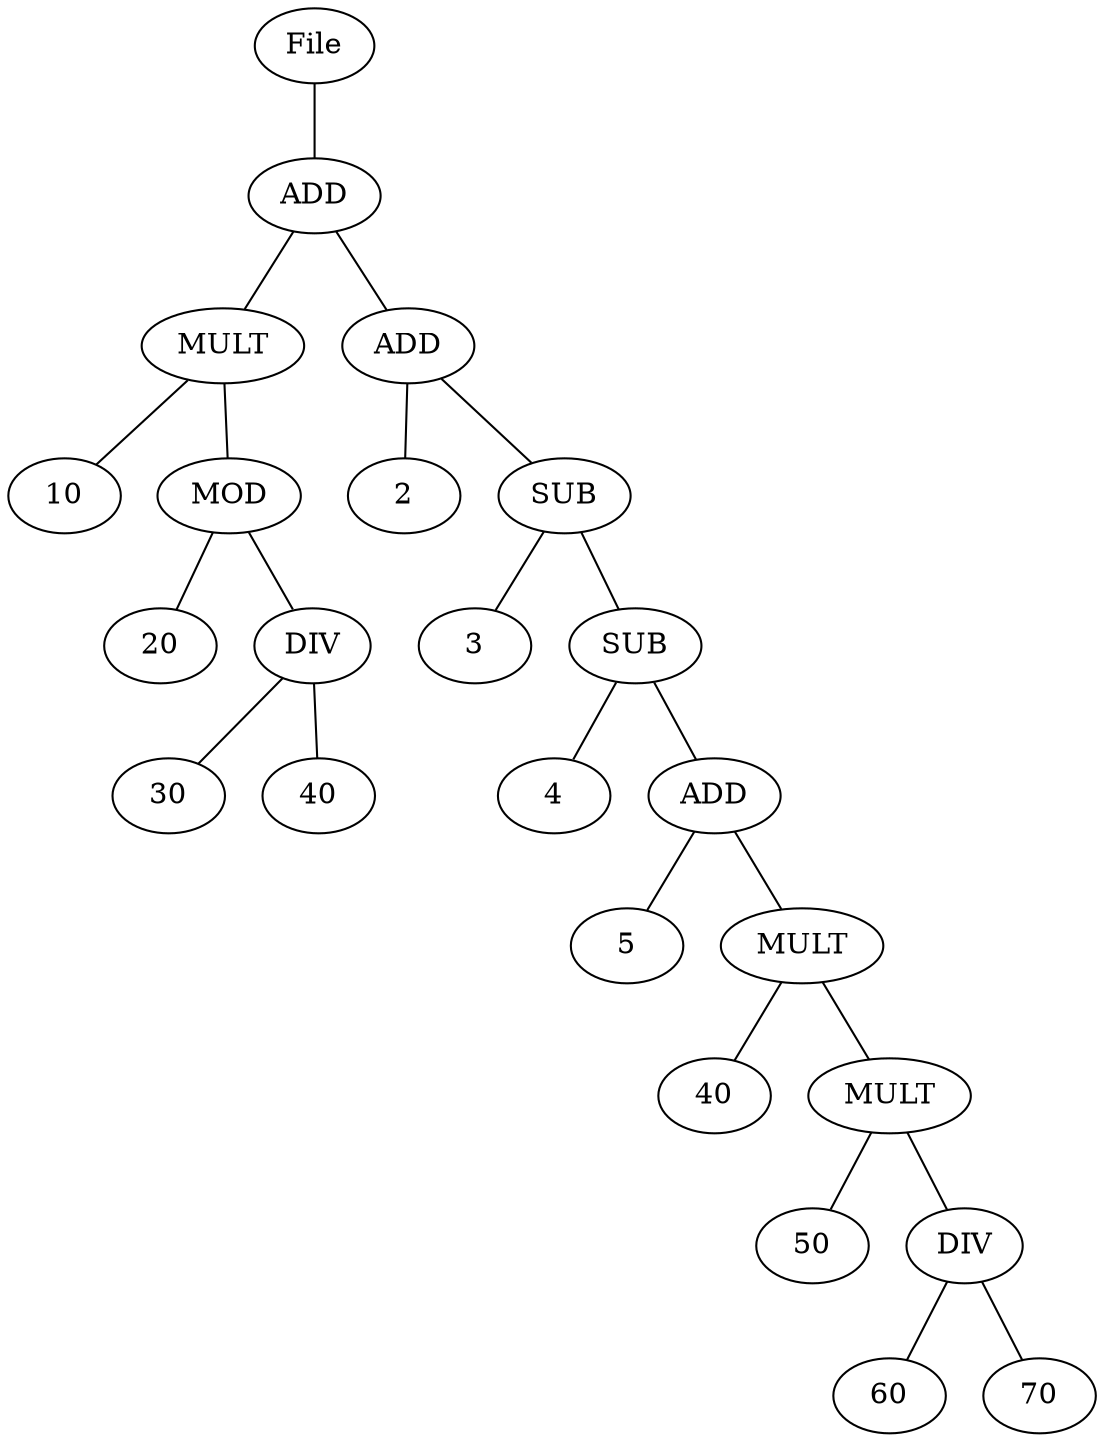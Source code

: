 graph AST {
  root [label="File"];
  root -- root_1975012498;
  root_1975012498 [label="ADD"];
  root_1975012498 -- root_1975012498_left;
  root_1975012498_left [label="MULT"];
  root_1975012498_left -- root_1975012498_left_left;
  root_1975012498_left_left [label="10"];
  root_1975012498_left -- root_1975012498_left_right;
  root_1975012498_left_right [label="MOD"];
  root_1975012498_left_right -- root_1975012498_left_right_left;
  root_1975012498_left_right_left [label="20"];
  root_1975012498_left_right -- root_1975012498_left_right_right;
  root_1975012498_left_right_right [label="DIV"];
  root_1975012498_left_right_right -- root_1975012498_left_right_right_left;
  root_1975012498_left_right_right_left [label="30"];
  root_1975012498_left_right_right -- root_1975012498_left_right_right_right;
  root_1975012498_left_right_right_right [label="40"];
  root_1975012498 -- root_1975012498_right;
  root_1975012498_right [label="ADD"];
  root_1975012498_right -- root_1975012498_right_left;
  root_1975012498_right_left [label="2"];
  root_1975012498_right -- root_1975012498_right_right;
  root_1975012498_right_right [label="SUB"];
  root_1975012498_right_right -- root_1975012498_right_right_left;
  root_1975012498_right_right_left [label="3"];
  root_1975012498_right_right -- root_1975012498_right_right_right;
  root_1975012498_right_right_right [label="SUB"];
  root_1975012498_right_right_right -- root_1975012498_right_right_right_left;
  root_1975012498_right_right_right_left [label="4"];
  root_1975012498_right_right_right -- root_1975012498_right_right_right_right;
  root_1975012498_right_right_right_right [label="ADD"];
  root_1975012498_right_right_right_right -- root_1975012498_right_right_right_right_left;
  root_1975012498_right_right_right_right_left [label="5"];
  root_1975012498_right_right_right_right -- root_1975012498_right_right_right_right_right;
  root_1975012498_right_right_right_right_right [label="MULT"];
  root_1975012498_right_right_right_right_right -- root_1975012498_right_right_right_right_right_left;
  root_1975012498_right_right_right_right_right_left [label="40"];
  root_1975012498_right_right_right_right_right -- root_1975012498_right_right_right_right_right_right;
  root_1975012498_right_right_right_right_right_right [label="MULT"];
  root_1975012498_right_right_right_right_right_right -- root_1975012498_right_right_right_right_right_right_left;
  root_1975012498_right_right_right_right_right_right_left [label="50"];
  root_1975012498_right_right_right_right_right_right -- root_1975012498_right_right_right_right_right_right_right;
  root_1975012498_right_right_right_right_right_right_right [label="DIV"];
  root_1975012498_right_right_right_right_right_right_right -- root_1975012498_right_right_right_right_right_right_right_left;
  root_1975012498_right_right_right_right_right_right_right_left [label="60"];
  root_1975012498_right_right_right_right_right_right_right -- root_1975012498_right_right_right_right_right_right_right_right;
  root_1975012498_right_right_right_right_right_right_right_right [label="70"];
}
